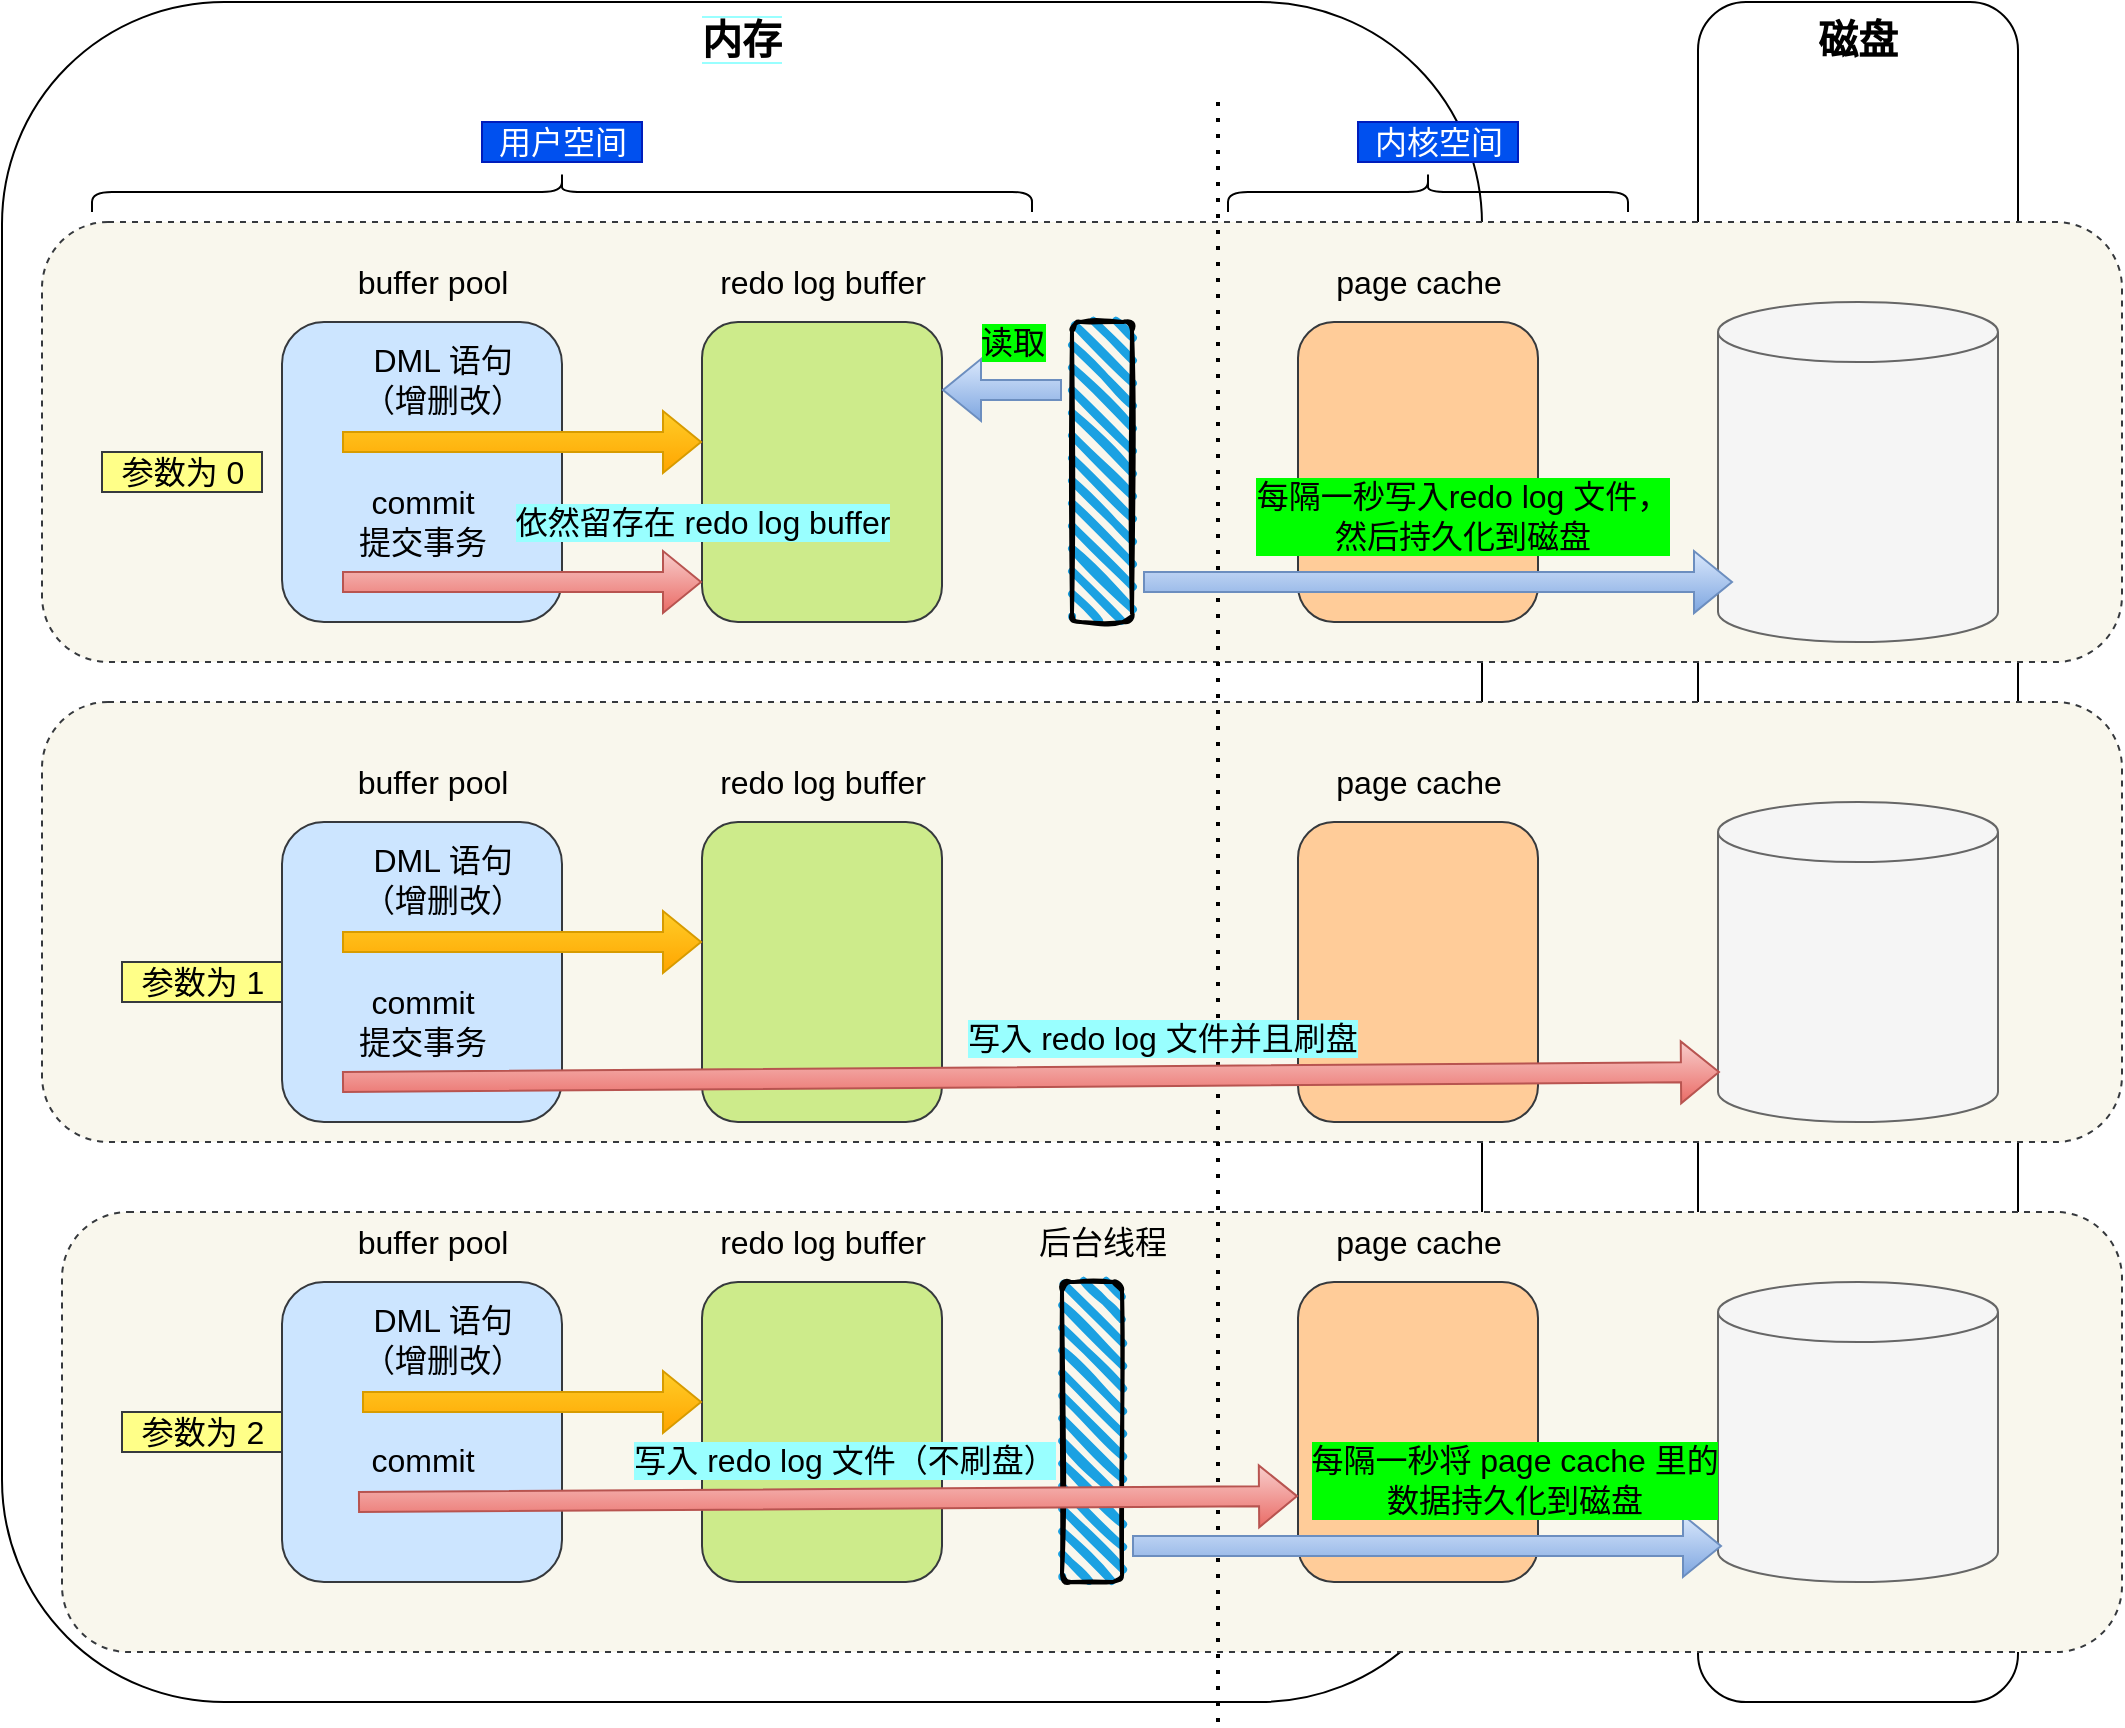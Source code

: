 <mxfile version="20.0.1" type="github">
  <diagram id="6q1AIOpyv46VLWpAABF8" name="Page-1">
    <mxGraphModel dx="916" dy="1884" grid="1" gridSize="10" guides="1" tooltips="1" connect="1" arrows="1" fold="1" page="1" pageScale="1" pageWidth="827" pageHeight="1169" math="0" shadow="0">
      <root>
        <mxCell id="0" />
        <mxCell id="1" parent="0" />
        <mxCell id="ZjG4IA8VryL87aqI9rix-1" value="&lt;font style=&quot;font-size: 20px;&quot;&gt;&lt;b&gt;磁盘&lt;/b&gt;&lt;/font&gt;" style="rounded=1;whiteSpace=wrap;html=1;fontSize=16;verticalAlign=top;" vertex="1" parent="1">
          <mxGeometry x="868" y="-10" width="160" height="850" as="geometry" />
        </mxCell>
        <mxCell id="ZjG4IA8VryL87aqI9rix-2" value="&lt;font style=&quot;font-size: 20px;&quot; color=&quot;#000000&quot;&gt;&lt;b style=&quot;background-color: rgb(255, 255, 255);&quot;&gt;内存&lt;/b&gt;&lt;/font&gt;" style="rounded=1;whiteSpace=wrap;html=1;labelBackgroundColor=#99FFFF;fontSize=16;fontColor=#99FFFF;strokeColor=default;fillColor=default;verticalAlign=top;" vertex="1" parent="1">
          <mxGeometry x="20" y="-10" width="740" height="850" as="geometry" />
        </mxCell>
        <mxCell id="ZjG4IA8VryL87aqI9rix-3" value="" style="rounded=1;whiteSpace=wrap;html=1;labelBackgroundColor=#99FFFF;fontSize=16;dashed=1;fillColor=#f9f7ed;strokeColor=#36393d;" vertex="1" parent="1">
          <mxGeometry x="50" y="595" width="1030" height="220" as="geometry" />
        </mxCell>
        <mxCell id="ZjG4IA8VryL87aqI9rix-4" value="" style="rounded=1;whiteSpace=wrap;html=1;labelBackgroundColor=#99FFFF;fontSize=16;dashed=1;fillColor=#f9f7ed;strokeColor=#36393d;" vertex="1" parent="1">
          <mxGeometry x="40" y="340" width="1040" height="220" as="geometry" />
        </mxCell>
        <mxCell id="ZjG4IA8VryL87aqI9rix-5" value="" style="rounded=1;whiteSpace=wrap;html=1;labelBackgroundColor=#99FFFF;fontSize=16;dashed=1;fillColor=#f9f7ed;strokeColor=#36393d;" vertex="1" parent="1">
          <mxGeometry x="40" y="100" width="1040" height="220" as="geometry" />
        </mxCell>
        <mxCell id="ZjG4IA8VryL87aqI9rix-6" value="" style="rounded=1;whiteSpace=wrap;html=1;fontSize=16;fillColor=#cce5ff;strokeColor=#36393d;" vertex="1" parent="1">
          <mxGeometry x="160" y="150" width="140" height="150" as="geometry" />
        </mxCell>
        <mxCell id="ZjG4IA8VryL87aqI9rix-7" value="&lt;span style=&quot;&quot;&gt;redo log buffer&lt;/span&gt;" style="text;html=1;align=center;verticalAlign=middle;resizable=0;points=[];autosize=1;strokeColor=none;fillColor=none;fontSize=16;" vertex="1" parent="1">
          <mxGeometry x="370" y="120" width="120" height="20" as="geometry" />
        </mxCell>
        <mxCell id="ZjG4IA8VryL87aqI9rix-8" value="buffer pool" style="text;html=1;align=center;verticalAlign=middle;resizable=0;points=[];autosize=1;strokeColor=none;fillColor=none;fontSize=16;" vertex="1" parent="1">
          <mxGeometry x="190" y="120" width="90" height="20" as="geometry" />
        </mxCell>
        <mxCell id="ZjG4IA8VryL87aqI9rix-9" value="" style="rounded=1;whiteSpace=wrap;html=1;fontSize=16;fillColor=#cdeb8b;strokeColor=#36393d;" vertex="1" parent="1">
          <mxGeometry x="370" y="150" width="120" height="150" as="geometry" />
        </mxCell>
        <mxCell id="ZjG4IA8VryL87aqI9rix-10" value="DML 语句&lt;br&gt;（增删改）" style="text;html=1;align=center;verticalAlign=middle;resizable=0;points=[];autosize=1;strokeColor=none;fillColor=none;fontSize=16;" vertex="1" parent="1">
          <mxGeometry x="190" y="159" width="100" height="40" as="geometry" />
        </mxCell>
        <mxCell id="ZjG4IA8VryL87aqI9rix-11" value="" style="shape=flexArrow;endArrow=classic;html=1;rounded=0;fontSize=16;fillColor=#f8cecc;gradientColor=#ea6b66;strokeColor=#b85450;" edge="1" parent="1">
          <mxGeometry width="50" height="50" relative="1" as="geometry">
            <mxPoint x="190" y="280" as="sourcePoint" />
            <mxPoint x="370" y="280" as="targetPoint" />
          </mxGeometry>
        </mxCell>
        <mxCell id="ZjG4IA8VryL87aqI9rix-12" value="commit&lt;br&gt;提交事务" style="text;html=1;align=center;verticalAlign=middle;resizable=0;points=[];autosize=1;strokeColor=none;fillColor=none;fontSize=16;" vertex="1" parent="1">
          <mxGeometry x="190" y="230" width="80" height="40" as="geometry" />
        </mxCell>
        <mxCell id="ZjG4IA8VryL87aqI9rix-13" value="" style="shape=cylinder3;whiteSpace=wrap;html=1;boundedLbl=1;backgroundOutline=1;size=15;fontSize=16;fillColor=#f5f5f5;fontColor=#333333;strokeColor=#666666;" vertex="1" parent="1">
          <mxGeometry x="878" y="140" width="140" height="170" as="geometry" />
        </mxCell>
        <mxCell id="ZjG4IA8VryL87aqI9rix-14" value="" style="shape=cylinder3;whiteSpace=wrap;html=1;boundedLbl=1;backgroundOutline=1;size=15;fontSize=16;fillColor=#f5f5f5;fontColor=#333333;strokeColor=#666666;" vertex="1" parent="1">
          <mxGeometry x="878" y="390" width="140" height="160" as="geometry" />
        </mxCell>
        <mxCell id="ZjG4IA8VryL87aqI9rix-15" value="" style="shape=cylinder3;whiteSpace=wrap;html=1;boundedLbl=1;backgroundOutline=1;size=15;fontSize=16;fillColor=#f5f5f5;fontColor=#333333;strokeColor=#666666;" vertex="1" parent="1">
          <mxGeometry x="878" y="630" width="140" height="150" as="geometry" />
        </mxCell>
        <mxCell id="ZjG4IA8VryL87aqI9rix-16" value="" style="rounded=1;whiteSpace=wrap;html=1;fontSize=16;fillColor=#ffcc99;strokeColor=#36393d;" vertex="1" parent="1">
          <mxGeometry x="668" y="150" width="120" height="150" as="geometry" />
        </mxCell>
        <mxCell id="ZjG4IA8VryL87aqI9rix-17" value="page cache" style="text;html=1;align=center;verticalAlign=middle;resizable=0;points=[];autosize=1;strokeColor=none;fillColor=none;fontSize=16;" vertex="1" parent="1">
          <mxGeometry x="678" y="120" width="100" height="20" as="geometry" />
        </mxCell>
        <mxCell id="ZjG4IA8VryL87aqI9rix-18" value="" style="rounded=1;whiteSpace=wrap;html=1;fontSize=16;fillColor=#cce5ff;strokeColor=#36393d;" vertex="1" parent="1">
          <mxGeometry x="160" y="400" width="140" height="150" as="geometry" />
        </mxCell>
        <mxCell id="ZjG4IA8VryL87aqI9rix-19" value="&lt;span style=&quot;&quot;&gt;redo log buffer&lt;/span&gt;" style="text;html=1;align=center;verticalAlign=middle;resizable=0;points=[];autosize=1;strokeColor=none;fillColor=none;fontSize=16;" vertex="1" parent="1">
          <mxGeometry x="370" y="370" width="120" height="20" as="geometry" />
        </mxCell>
        <mxCell id="ZjG4IA8VryL87aqI9rix-20" value="buffer pool" style="text;html=1;align=center;verticalAlign=middle;resizable=0;points=[];autosize=1;strokeColor=none;fillColor=none;fontSize=16;" vertex="1" parent="1">
          <mxGeometry x="190" y="370" width="90" height="20" as="geometry" />
        </mxCell>
        <mxCell id="ZjG4IA8VryL87aqI9rix-21" value="" style="rounded=1;whiteSpace=wrap;html=1;fontSize=16;fillColor=#cdeb8b;strokeColor=#36393d;" vertex="1" parent="1">
          <mxGeometry x="370" y="400" width="120" height="150" as="geometry" />
        </mxCell>
        <mxCell id="ZjG4IA8VryL87aqI9rix-22" value="DML 语句&lt;br&gt;（增删改）" style="text;html=1;align=center;verticalAlign=middle;resizable=0;points=[];autosize=1;strokeColor=none;fillColor=none;fontSize=16;" vertex="1" parent="1">
          <mxGeometry x="190" y="409" width="100" height="40" as="geometry" />
        </mxCell>
        <mxCell id="ZjG4IA8VryL87aqI9rix-23" value="commit&lt;br&gt;提交事务" style="text;html=1;align=center;verticalAlign=middle;resizable=0;points=[];autosize=1;strokeColor=none;fillColor=none;fontSize=16;" vertex="1" parent="1">
          <mxGeometry x="190" y="480" width="80" height="40" as="geometry" />
        </mxCell>
        <mxCell id="ZjG4IA8VryL87aqI9rix-24" value="" style="rounded=1;whiteSpace=wrap;html=1;fontSize=16;fillColor=#ffcc99;strokeColor=#36393d;" vertex="1" parent="1">
          <mxGeometry x="668" y="400" width="120" height="150" as="geometry" />
        </mxCell>
        <mxCell id="ZjG4IA8VryL87aqI9rix-25" value="page cache" style="text;html=1;align=center;verticalAlign=middle;resizable=0;points=[];autosize=1;strokeColor=none;fillColor=none;fontSize=16;" vertex="1" parent="1">
          <mxGeometry x="678" y="370" width="100" height="20" as="geometry" />
        </mxCell>
        <mxCell id="ZjG4IA8VryL87aqI9rix-26" value="" style="rounded=1;whiteSpace=wrap;html=1;fontSize=16;fillColor=#cce5ff;strokeColor=#36393d;" vertex="1" parent="1">
          <mxGeometry x="160" y="630" width="140" height="150" as="geometry" />
        </mxCell>
        <mxCell id="ZjG4IA8VryL87aqI9rix-27" value="&lt;span style=&quot;&quot;&gt;redo log buffer&lt;/span&gt;" style="text;html=1;align=center;verticalAlign=middle;resizable=0;points=[];autosize=1;strokeColor=none;fillColor=none;fontSize=16;" vertex="1" parent="1">
          <mxGeometry x="370" y="600" width="120" height="20" as="geometry" />
        </mxCell>
        <mxCell id="ZjG4IA8VryL87aqI9rix-28" value="buffer pool" style="text;html=1;align=center;verticalAlign=middle;resizable=0;points=[];autosize=1;strokeColor=none;fillColor=none;fontSize=16;" vertex="1" parent="1">
          <mxGeometry x="190" y="600" width="90" height="20" as="geometry" />
        </mxCell>
        <mxCell id="ZjG4IA8VryL87aqI9rix-29" value="" style="rounded=1;whiteSpace=wrap;html=1;fontSize=16;fillColor=#cdeb8b;strokeColor=#36393d;" vertex="1" parent="1">
          <mxGeometry x="370" y="630" width="120" height="150" as="geometry" />
        </mxCell>
        <mxCell id="ZjG4IA8VryL87aqI9rix-30" value="DML 语句&lt;br&gt;（增删改）" style="text;html=1;align=center;verticalAlign=middle;resizable=0;points=[];autosize=1;strokeColor=none;fillColor=none;fontSize=16;" vertex="1" parent="1">
          <mxGeometry x="190" y="639" width="100" height="40" as="geometry" />
        </mxCell>
        <mxCell id="ZjG4IA8VryL87aqI9rix-33" value="commit" style="text;html=1;align=center;verticalAlign=middle;resizable=0;points=[];autosize=1;strokeColor=none;fillColor=none;fontSize=16;" vertex="1" parent="1">
          <mxGeometry x="195" y="709" width="70" height="20" as="geometry" />
        </mxCell>
        <mxCell id="ZjG4IA8VryL87aqI9rix-34" value="" style="rounded=1;whiteSpace=wrap;html=1;fontSize=16;fillColor=#ffcc99;strokeColor=#36393d;" vertex="1" parent="1">
          <mxGeometry x="668" y="630" width="120" height="150" as="geometry" />
        </mxCell>
        <mxCell id="ZjG4IA8VryL87aqI9rix-35" value="page cache" style="text;html=1;align=center;verticalAlign=middle;resizable=0;points=[];autosize=1;strokeColor=none;fillColor=none;fontSize=16;" vertex="1" parent="1">
          <mxGeometry x="678" y="600" width="100" height="20" as="geometry" />
        </mxCell>
        <mxCell id="ZjG4IA8VryL87aqI9rix-36" value="" style="shape=flexArrow;endArrow=classic;html=1;rounded=0;fontSize=16;fillColor=#ffcd28;gradientColor=#ffa500;strokeColor=#d79b00;" edge="1" parent="1">
          <mxGeometry width="50" height="50" relative="1" as="geometry">
            <mxPoint x="190" y="210" as="sourcePoint" />
            <mxPoint x="370" y="210" as="targetPoint" />
          </mxGeometry>
        </mxCell>
        <mxCell id="ZjG4IA8VryL87aqI9rix-37" value="" style="shape=flexArrow;endArrow=classic;html=1;rounded=0;fontSize=16;fillColor=#ffcd28;gradientColor=#ffa500;strokeColor=#d79b00;" edge="1" parent="1">
          <mxGeometry width="50" height="50" relative="1" as="geometry">
            <mxPoint x="190" y="460" as="sourcePoint" />
            <mxPoint x="370" y="460" as="targetPoint" />
          </mxGeometry>
        </mxCell>
        <mxCell id="ZjG4IA8VryL87aqI9rix-40" value="" style="shape=flexArrow;endArrow=classic;html=1;rounded=0;fontSize=16;fillColor=#ffcd28;gradientColor=#ffa500;strokeColor=#d79b00;" edge="1" parent="1">
          <mxGeometry width="50" height="50" relative="1" as="geometry">
            <mxPoint x="200" y="690" as="sourcePoint" />
            <mxPoint x="370" y="690" as="targetPoint" />
          </mxGeometry>
        </mxCell>
        <mxCell id="ZjG4IA8VryL87aqI9rix-41" value="参数为 0" style="text;html=1;align=center;verticalAlign=middle;resizable=0;points=[];autosize=1;strokeColor=#36393d;fillColor=#ffff88;fontSize=16;" vertex="1" parent="1">
          <mxGeometry x="70" y="215" width="80" height="20" as="geometry" />
        </mxCell>
        <mxCell id="ZjG4IA8VryL87aqI9rix-42" value="参数为 1" style="text;html=1;align=center;verticalAlign=middle;resizable=0;points=[];autosize=1;strokeColor=#36393d;fillColor=#ffff88;fontSize=16;" vertex="1" parent="1">
          <mxGeometry x="80" y="470" width="80" height="20" as="geometry" />
        </mxCell>
        <mxCell id="ZjG4IA8VryL87aqI9rix-43" value="参数为 2" style="text;html=1;align=center;verticalAlign=middle;resizable=0;points=[];autosize=1;strokeColor=#36393d;fillColor=#ffff88;fontSize=16;" vertex="1" parent="1">
          <mxGeometry x="80" y="695" width="80" height="20" as="geometry" />
        </mxCell>
        <mxCell id="ZjG4IA8VryL87aqI9rix-44" value="&lt;span style=&quot;&quot;&gt;依然留存在 redo log buffer&lt;/span&gt;" style="edgeLabel;html=1;align=center;verticalAlign=middle;resizable=0;points=[];fontSize=16;labelBackgroundColor=#99FFFF;" vertex="1" connectable="0" parent="1">
          <mxGeometry x="369.995" y="250.0" as="geometry" />
        </mxCell>
        <mxCell id="ZjG4IA8VryL87aqI9rix-45" value="" style="endArrow=none;dashed=1;html=1;dashPattern=1 3;strokeWidth=2;rounded=0;labelBackgroundColor=#99FFFF;fontSize=16;fontColor=#99FFFF;" edge="1" parent="1">
          <mxGeometry width="50" height="50" relative="1" as="geometry">
            <mxPoint x="628" y="850" as="sourcePoint" />
            <mxPoint x="628" y="40" as="targetPoint" />
          </mxGeometry>
        </mxCell>
        <mxCell id="ZjG4IA8VryL87aqI9rix-46" value="" style="shape=curlyBracket;whiteSpace=wrap;html=1;rounded=1;flipH=1;labelBackgroundColor=#99FFFF;fontSize=16;fontColor=#99FFFF;rotation=-90;strokeColor=default;fillColor=default;" vertex="1" parent="1">
          <mxGeometry x="290" y="-150" width="20" height="470" as="geometry" />
        </mxCell>
        <mxCell id="ZjG4IA8VryL87aqI9rix-47" value="用户空间" style="text;html=1;align=center;verticalAlign=middle;resizable=0;points=[];autosize=1;strokeColor=#001DBC;fillColor=#0050ef;fontSize=16;fontColor=#ffffff;" vertex="1" parent="1">
          <mxGeometry x="260" y="50" width="80" height="20" as="geometry" />
        </mxCell>
        <mxCell id="ZjG4IA8VryL87aqI9rix-48" value="" style="shape=curlyBracket;whiteSpace=wrap;html=1;rounded=1;flipH=1;labelBackgroundColor=#99FFFF;fontSize=16;fontColor=#99FFFF;rotation=-90;strokeColor=default;fillColor=default;" vertex="1" parent="1">
          <mxGeometry x="723" y="-15" width="20" height="200" as="geometry" />
        </mxCell>
        <mxCell id="ZjG4IA8VryL87aqI9rix-49" value="内核空间" style="text;html=1;align=center;verticalAlign=middle;resizable=0;points=[];autosize=1;strokeColor=#001DBC;fillColor=#0050ef;fontSize=16;fontColor=#ffffff;" vertex="1" parent="1">
          <mxGeometry x="698" y="50" width="80" height="20" as="geometry" />
        </mxCell>
        <mxCell id="ZjG4IA8VryL87aqI9rix-50" value="" style="rounded=1;whiteSpace=wrap;html=1;strokeWidth=2;fillWeight=4;hachureGap=8;hachureAngle=45;fillColor=#1ba1e2;sketch=1;" vertex="1" parent="1">
          <mxGeometry x="555" y="150" width="30" height="150" as="geometry" />
        </mxCell>
        <mxCell id="ZjG4IA8VryL87aqI9rix-51" value="后台线程" style="text;html=1;align=center;verticalAlign=middle;resizable=0;points=[];autosize=1;strokeColor=none;fillColor=none;fontSize=16;" vertex="1" parent="1">
          <mxGeometry x="530" y="600" width="80" height="20" as="geometry" />
        </mxCell>
        <mxCell id="ZjG4IA8VryL87aqI9rix-38" value="" style="shape=flexArrow;endArrow=classic;html=1;rounded=0;fontSize=16;fillColor=#f8cecc;gradientColor=#ea6b66;strokeColor=#b85450;entryX=0.007;entryY=0.844;entryDx=0;entryDy=0;entryPerimeter=0;" edge="1" parent="1" target="ZjG4IA8VryL87aqI9rix-14">
          <mxGeometry width="50" height="50" relative="1" as="geometry">
            <mxPoint x="190" y="530" as="sourcePoint" />
            <mxPoint x="780" y="530" as="targetPoint" />
          </mxGeometry>
        </mxCell>
        <mxCell id="ZjG4IA8VryL87aqI9rix-39" value="&lt;span style=&quot;&quot;&gt;写入 redo log 文件并且刷盘&lt;/span&gt;" style="edgeLabel;html=1;align=center;verticalAlign=middle;resizable=0;points=[];fontSize=16;labelBackgroundColor=#99FFFF;" vertex="1" connectable="0" parent="ZjG4IA8VryL87aqI9rix-38">
          <mxGeometry x="-0.036" y="3" relative="1" as="geometry">
            <mxPoint x="78" y="-17" as="offset" />
          </mxGeometry>
        </mxCell>
        <mxCell id="ZjG4IA8VryL87aqI9rix-52" value="" style="shape=flexArrow;endArrow=classic;html=1;rounded=0;fontSize=16;fillColor=#dae8fc;gradientColor=#7ea6e0;strokeColor=#6c8ebf;labelBackgroundColor=#99FFFF;" edge="1" parent="1">
          <mxGeometry width="50" height="50" relative="1" as="geometry">
            <mxPoint x="585" y="761.98" as="sourcePoint" />
            <mxPoint x="880" y="762" as="targetPoint" />
          </mxGeometry>
        </mxCell>
        <mxCell id="ZjG4IA8VryL87aqI9rix-53" value="每隔一秒将 page cache 里的&lt;br&gt;数据持久化到磁盘" style="edgeLabel;html=1;align=center;verticalAlign=middle;resizable=0;points=[];fontSize=16;labelBackgroundColor=#00FF00;" vertex="1" connectable="0" parent="ZjG4IA8VryL87aqI9rix-52">
          <mxGeometry x="-0.237" y="-3" relative="1" as="geometry">
            <mxPoint x="78" y="-36" as="offset" />
          </mxGeometry>
        </mxCell>
        <mxCell id="ZjG4IA8VryL87aqI9rix-56" value="" style="rounded=1;whiteSpace=wrap;html=1;strokeWidth=2;fillWeight=4;hachureGap=8;hachureAngle=45;fillColor=#1ba1e2;sketch=1;" vertex="1" parent="1">
          <mxGeometry x="550" y="630" width="30" height="150" as="geometry" />
        </mxCell>
        <mxCell id="ZjG4IA8VryL87aqI9rix-31" value="" style="shape=flexArrow;endArrow=classic;html=1;rounded=0;fontSize=16;fillColor=#f8cecc;gradientColor=#ea6b66;strokeColor=#b85450;labelBackgroundColor=#99FFFF;entryX=0;entryY=0.847;entryDx=0;entryDy=0;entryPerimeter=0;" edge="1" parent="1">
          <mxGeometry width="50" height="50" relative="1" as="geometry">
            <mxPoint x="198" y="740" as="sourcePoint" />
            <mxPoint x="668" y="737.05" as="targetPoint" />
          </mxGeometry>
        </mxCell>
        <mxCell id="ZjG4IA8VryL87aqI9rix-32" value="写入 redo log 文件（不刷盘）" style="edgeLabel;html=1;align=center;verticalAlign=middle;resizable=0;points=[];fontSize=16;labelBackgroundColor=#99FFFF;" vertex="1" connectable="0" parent="ZjG4IA8VryL87aqI9rix-31">
          <mxGeometry x="-0.237" y="-3" relative="1" as="geometry">
            <mxPoint x="63" y="-23" as="offset" />
          </mxGeometry>
        </mxCell>
        <mxCell id="ZjG4IA8VryL87aqI9rix-57" value="" style="shape=flexArrow;endArrow=classic;html=1;rounded=0;fontSize=16;fillColor=#dae8fc;gradientColor=#7ea6e0;strokeColor=#6c8ebf;labelBackgroundColor=#99FFFF;" edge="1" parent="1">
          <mxGeometry width="50" height="50" relative="1" as="geometry">
            <mxPoint x="590.5" y="280" as="sourcePoint" />
            <mxPoint x="885.5" y="280.02" as="targetPoint" />
          </mxGeometry>
        </mxCell>
        <mxCell id="ZjG4IA8VryL87aqI9rix-58" value="每隔一秒写入redo log 文件，&lt;br&gt;然后持久化到磁盘" style="edgeLabel;html=1;align=center;verticalAlign=middle;resizable=0;points=[];fontSize=16;labelBackgroundColor=#00FF00;" vertex="1" connectable="0" parent="ZjG4IA8VryL87aqI9rix-57">
          <mxGeometry x="-0.237" y="-3" relative="1" as="geometry">
            <mxPoint x="47" y="-36" as="offset" />
          </mxGeometry>
        </mxCell>
        <mxCell id="ZjG4IA8VryL87aqI9rix-62" value="" style="shape=flexArrow;endArrow=classic;html=1;rounded=0;fontSize=16;fillColor=#dae8fc;gradientColor=#7ea6e0;strokeColor=#6c8ebf;" edge="1" parent="1">
          <mxGeometry width="50" height="50" relative="1" as="geometry">
            <mxPoint x="550" y="184" as="sourcePoint" />
            <mxPoint x="490" y="184" as="targetPoint" />
          </mxGeometry>
        </mxCell>
        <mxCell id="ZjG4IA8VryL87aqI9rix-63" value="读取" style="text;html=1;align=center;verticalAlign=middle;resizable=0;points=[];autosize=1;strokeColor=none;fillColor=none;fontSize=16;labelBackgroundColor=#00FF00;" vertex="1" parent="1">
          <mxGeometry x="500" y="150" width="50" height="20" as="geometry" />
        </mxCell>
      </root>
    </mxGraphModel>
  </diagram>
</mxfile>
